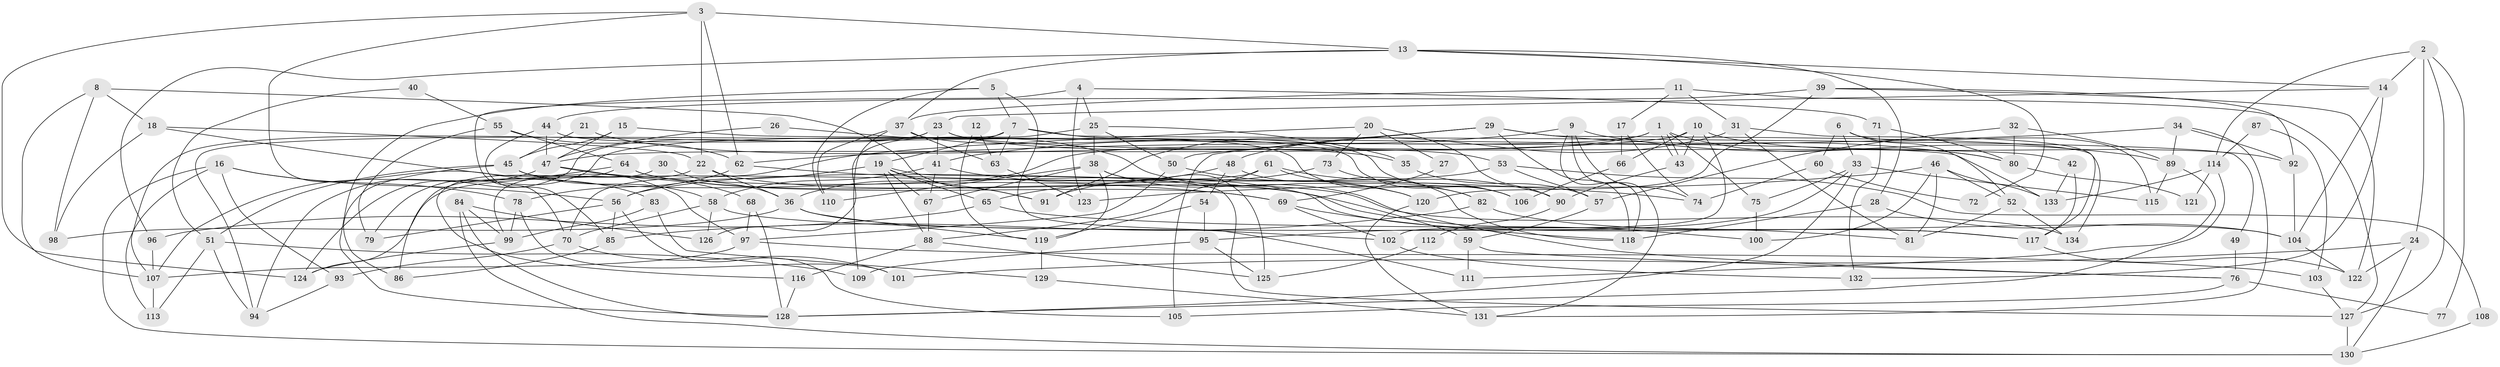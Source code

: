 // coarse degree distribution, {6: 0.2222222222222222, 5: 0.24444444444444444, 8: 0.03333333333333333, 11: 0.011111111111111112, 4: 0.1111111111111111, 7: 0.07777777777777778, 3: 0.15555555555555556, 2: 0.12222222222222222, 9: 0.022222222222222223}
// Generated by graph-tools (version 1.1) at 2025/52/02/27/25 19:52:01]
// undirected, 134 vertices, 268 edges
graph export_dot {
graph [start="1"]
  node [color=gray90,style=filled];
  1;
  2;
  3;
  4;
  5;
  6;
  7;
  8;
  9;
  10;
  11;
  12;
  13;
  14;
  15;
  16;
  17;
  18;
  19;
  20;
  21;
  22;
  23;
  24;
  25;
  26;
  27;
  28;
  29;
  30;
  31;
  32;
  33;
  34;
  35;
  36;
  37;
  38;
  39;
  40;
  41;
  42;
  43;
  44;
  45;
  46;
  47;
  48;
  49;
  50;
  51;
  52;
  53;
  54;
  55;
  56;
  57;
  58;
  59;
  60;
  61;
  62;
  63;
  64;
  65;
  66;
  67;
  68;
  69;
  70;
  71;
  72;
  73;
  74;
  75;
  76;
  77;
  78;
  79;
  80;
  81;
  82;
  83;
  84;
  85;
  86;
  87;
  88;
  89;
  90;
  91;
  92;
  93;
  94;
  95;
  96;
  97;
  98;
  99;
  100;
  101;
  102;
  103;
  104;
  105;
  106;
  107;
  108;
  109;
  110;
  111;
  112;
  113;
  114;
  115;
  116;
  117;
  118;
  119;
  120;
  121;
  122;
  123;
  124;
  125;
  126;
  127;
  128;
  129;
  130;
  131;
  132;
  133;
  134;
  1 -- 43;
  1 -- 43;
  1 -- 36;
  1 -- 75;
  1 -- 79;
  1 -- 80;
  2 -- 14;
  2 -- 24;
  2 -- 77;
  2 -- 114;
  2 -- 127;
  3 -- 124;
  3 -- 13;
  3 -- 22;
  3 -- 62;
  3 -- 83;
  4 -- 25;
  4 -- 71;
  4 -- 70;
  4 -- 123;
  5 -- 128;
  5 -- 110;
  5 -- 7;
  5 -- 111;
  6 -- 52;
  6 -- 33;
  6 -- 60;
  6 -- 115;
  7 -- 19;
  7 -- 49;
  7 -- 63;
  7 -- 82;
  7 -- 94;
  8 -- 107;
  8 -- 18;
  8 -- 91;
  8 -- 98;
  9 -- 41;
  9 -- 131;
  9 -- 74;
  9 -- 89;
  9 -- 118;
  10 -- 43;
  10 -- 47;
  10 -- 66;
  10 -- 92;
  10 -- 102;
  11 -- 127;
  11 -- 37;
  11 -- 17;
  11 -- 31;
  12 -- 63;
  12 -- 119;
  13 -- 96;
  13 -- 14;
  13 -- 28;
  13 -- 37;
  13 -- 72;
  14 -- 23;
  14 -- 104;
  14 -- 132;
  15 -- 133;
  15 -- 47;
  15 -- 45;
  16 -- 93;
  16 -- 56;
  16 -- 78;
  16 -- 113;
  16 -- 130;
  17 -- 74;
  17 -- 66;
  18 -- 98;
  18 -- 22;
  18 -- 97;
  19 -- 56;
  19 -- 91;
  19 -- 65;
  19 -- 67;
  19 -- 88;
  19 -- 127;
  20 -- 73;
  20 -- 70;
  20 -- 27;
  20 -- 90;
  21 -- 35;
  21 -- 45;
  22 -- 99;
  22 -- 36;
  22 -- 134;
  23 -- 124;
  23 -- 107;
  23 -- 41;
  23 -- 42;
  23 -- 53;
  24 -- 130;
  24 -- 101;
  24 -- 122;
  25 -- 126;
  25 -- 50;
  25 -- 35;
  25 -- 38;
  26 -- 47;
  26 -- 120;
  27 -- 69;
  28 -- 104;
  28 -- 118;
  29 -- 50;
  29 -- 118;
  29 -- 80;
  29 -- 91;
  29 -- 105;
  29 -- 134;
  30 -- 116;
  30 -- 36;
  31 -- 81;
  31 -- 48;
  31 -- 117;
  32 -- 57;
  32 -- 80;
  32 -- 89;
  33 -- 115;
  33 -- 75;
  33 -- 95;
  33 -- 128;
  34 -- 89;
  34 -- 62;
  34 -- 92;
  34 -- 131;
  35 -- 57;
  36 -- 102;
  36 -- 98;
  36 -- 119;
  37 -- 63;
  37 -- 106;
  37 -- 109;
  37 -- 110;
  38 -- 125;
  38 -- 67;
  38 -- 76;
  38 -- 110;
  38 -- 119;
  39 -- 92;
  39 -- 122;
  39 -- 44;
  39 -- 120;
  40 -- 55;
  40 -- 51;
  41 -- 67;
  41 -- 58;
  41 -- 59;
  42 -- 117;
  42 -- 133;
  43 -- 90;
  44 -- 106;
  44 -- 47;
  44 -- 85;
  45 -- 58;
  45 -- 51;
  45 -- 86;
  45 -- 117;
  46 -- 52;
  46 -- 133;
  46 -- 81;
  46 -- 100;
  46 -- 123;
  47 -- 94;
  47 -- 68;
  47 -- 69;
  48 -- 118;
  48 -- 54;
  48 -- 65;
  49 -- 76;
  50 -- 97;
  50 -- 120;
  51 -- 109;
  51 -- 94;
  51 -- 113;
  52 -- 134;
  52 -- 81;
  53 -- 56;
  53 -- 57;
  53 -- 108;
  54 -- 119;
  54 -- 95;
  55 -- 79;
  55 -- 64;
  55 -- 62;
  56 -- 85;
  56 -- 105;
  56 -- 79;
  57 -- 59;
  58 -- 117;
  58 -- 70;
  58 -- 126;
  59 -- 111;
  59 -- 76;
  60 -- 74;
  60 -- 72;
  61 -- 88;
  61 -- 82;
  61 -- 90;
  61 -- 124;
  62 -- 74;
  62 -- 78;
  63 -- 123;
  64 -- 69;
  64 -- 86;
  64 -- 100;
  64 -- 107;
  65 -- 81;
  65 -- 96;
  66 -- 106;
  67 -- 88;
  68 -- 97;
  68 -- 128;
  69 -- 118;
  69 -- 102;
  70 -- 93;
  70 -- 101;
  71 -- 132;
  71 -- 80;
  73 -- 106;
  73 -- 91;
  75 -- 100;
  76 -- 77;
  76 -- 105;
  78 -- 99;
  78 -- 101;
  80 -- 121;
  82 -- 104;
  82 -- 85;
  83 -- 99;
  83 -- 129;
  84 -- 128;
  84 -- 130;
  84 -- 99;
  84 -- 126;
  85 -- 86;
  87 -- 103;
  87 -- 114;
  88 -- 116;
  88 -- 125;
  89 -- 111;
  89 -- 115;
  90 -- 112;
  92 -- 104;
  93 -- 94;
  95 -- 109;
  95 -- 125;
  96 -- 107;
  97 -- 107;
  97 -- 103;
  99 -- 124;
  102 -- 132;
  103 -- 127;
  104 -- 122;
  107 -- 113;
  108 -- 130;
  112 -- 125;
  114 -- 128;
  114 -- 121;
  114 -- 133;
  116 -- 128;
  117 -- 122;
  119 -- 129;
  120 -- 131;
  127 -- 130;
  129 -- 131;
}
